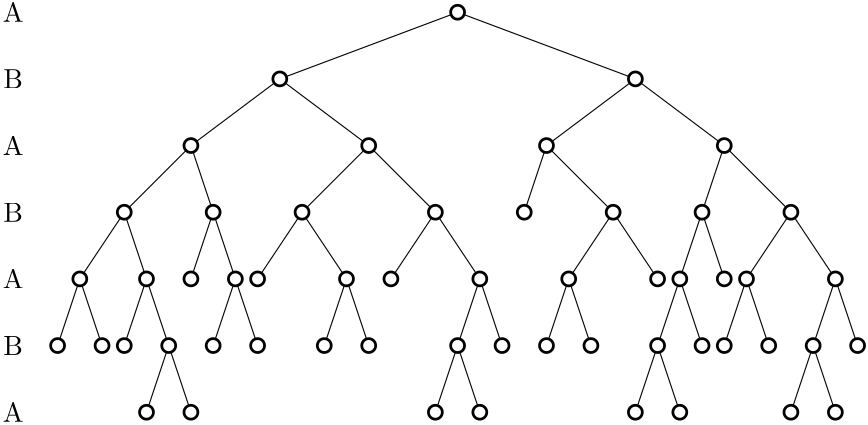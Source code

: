 <?xml version="1.0"?>
<!DOCTYPE ipe SYSTEM "ipe.dtd">
<ipe version="70005" creator="Ipe 7.1.5">
<info created="D:20140608142102" modified="D:20140608150921"/>
<ipestyle name="basic">
<symbol name="arrow/arc(spx)">
<path stroke="sym-stroke" fill="sym-stroke" pen="sym-pen">
0 0 m
-1 0.333 l
-1 -0.333 l
h
</path>
</symbol>
<symbol name="arrow/farc(spx)">
<path stroke="sym-stroke" fill="white" pen="sym-pen">
0 0 m
-1 0.333 l
-1 -0.333 l
h
</path>
</symbol>
<symbol name="mark/circle(sx)" transformations="translations">
<path fill="sym-stroke">
0.6 0 0 0.6 0 0 e
0.4 0 0 0.4 0 0 e
</path>
</symbol>
<symbol name="mark/disk(sx)" transformations="translations">
<path fill="sym-stroke">
0.6 0 0 0.6 0 0 e
</path>
</symbol>
<symbol name="mark/fdisk(sfx)" transformations="translations">
<group>
<path fill="sym-fill">
0.5 0 0 0.5 0 0 e
</path>
<path fill="sym-stroke" fillrule="eofill">
0.6 0 0 0.6 0 0 e
0.4 0 0 0.4 0 0 e
</path>
</group>
</symbol>
<symbol name="mark/box(sx)" transformations="translations">
<path fill="sym-stroke" fillrule="eofill">
-0.6 -0.6 m
0.6 -0.6 l
0.6 0.6 l
-0.6 0.6 l
h
-0.4 -0.4 m
0.4 -0.4 l
0.4 0.4 l
-0.4 0.4 l
h
</path>
</symbol>
<symbol name="mark/square(sx)" transformations="translations">
<path fill="sym-stroke">
-0.6 -0.6 m
0.6 -0.6 l
0.6 0.6 l
-0.6 0.6 l
h
</path>
</symbol>
<symbol name="mark/fsquare(sfx)" transformations="translations">
<group>
<path fill="sym-fill">
-0.5 -0.5 m
0.5 -0.5 l
0.5 0.5 l
-0.5 0.5 l
h
</path>
<path fill="sym-stroke" fillrule="eofill">
-0.6 -0.6 m
0.6 -0.6 l
0.6 0.6 l
-0.6 0.6 l
h
-0.4 -0.4 m
0.4 -0.4 l
0.4 0.4 l
-0.4 0.4 l
h
</path>
</group>
</symbol>
<symbol name="mark/cross(sx)" transformations="translations">
<group>
<path fill="sym-stroke">
-0.43 -0.57 m
0.57 0.43 l
0.43 0.57 l
-0.57 -0.43 l
h
</path>
<path fill="sym-stroke">
-0.43 0.57 m
0.57 -0.43 l
0.43 -0.57 l
-0.57 0.43 l
h
</path>
</group>
</symbol>
<symbol name="arrow/fnormal(spx)">
<path stroke="sym-stroke" fill="white" pen="sym-pen">
0 0 m
-1 0.333 l
-1 -0.333 l
h
</path>
</symbol>
<symbol name="arrow/pointed(spx)">
<path stroke="sym-stroke" fill="sym-stroke" pen="sym-pen">
0 0 m
-1 0.333 l
-0.8 0 l
-1 -0.333 l
h
</path>
</symbol>
<symbol name="arrow/fpointed(spx)">
<path stroke="sym-stroke" fill="white" pen="sym-pen">
0 0 m
-1 0.333 l
-0.8 0 l
-1 -0.333 l
h
</path>
</symbol>
<symbol name="arrow/linear(spx)">
<path stroke="sym-stroke" pen="sym-pen">
-1 0.333 m
0 0 l
-1 -0.333 l
</path>
</symbol>
<symbol name="arrow/fdouble(spx)">
<path stroke="sym-stroke" fill="white" pen="sym-pen">
0 0 m
-1 0.333 l
-1 -0.333 l
h
-1 0 m
-2 0.333 l
-2 -0.333 l
h
</path>
</symbol>
<symbol name="arrow/double(spx)">
<path stroke="sym-stroke" fill="sym-stroke" pen="sym-pen">
0 0 m
-1 0.333 l
-1 -0.333 l
h
-1 0 m
-2 0.333 l
-2 -0.333 l
h
</path>
</symbol>
<pen name="heavier" value="0.8"/>
<pen name="fat" value="1.2"/>
<pen name="ultrafat" value="2"/>
<symbolsize name="large" value="5"/>
<symbolsize name="small" value="2"/>
<symbolsize name="tiny" value="1.1"/>
<arrowsize name="large" value="10"/>
<arrowsize name="small" value="5"/>
<arrowsize name="tiny" value="3"/>
<color name="red" value="1 0 0"/>
<color name="green" value="0 1 0"/>
<color name="blue" value="0 0 1"/>
<color name="yellow" value="1 1 0"/>
<color name="orange" value="1 0.647 0"/>
<color name="gold" value="1 0.843 0"/>
<color name="purple" value="0.627 0.125 0.941"/>
<color name="gray" value="0.745"/>
<color name="brown" value="0.647 0.165 0.165"/>
<color name="navy" value="0 0 0.502"/>
<color name="pink" value="1 0.753 0.796"/>
<color name="seagreen" value="0.18 0.545 0.341"/>
<color name="turquoise" value="0.251 0.878 0.816"/>
<color name="violet" value="0.933 0.51 0.933"/>
<color name="darkblue" value="0 0 0.545"/>
<color name="darkcyan" value="0 0.545 0.545"/>
<color name="darkgray" value="0.663"/>
<color name="darkgreen" value="0 0.392 0"/>
<color name="darkmagenta" value="0.545 0 0.545"/>
<color name="darkorange" value="1 0.549 0"/>
<color name="darkred" value="0.545 0 0"/>
<color name="lightblue" value="0.678 0.847 0.902"/>
<color name="lightcyan" value="0.878 1 1"/>
<color name="lightgray" value="0.827"/>
<color name="lightgreen" value="0.565 0.933 0.565"/>
<color name="lightyellow" value="1 1 0.878"/>
<dashstyle name="dashed" value="[4] 0"/>
<dashstyle name="dotted" value="[1 3] 0"/>
<dashstyle name="dash dotted" value="[4 2 1 2] 0"/>
<dashstyle name="dash dot dotted" value="[4 2 1 2 1 2] 0"/>
<textsize name="large" value="\large"/>
<textsize name="Large" value="\Large"/>
<textsize name="LARGE" value="\LARGE"/>
<textsize name="huge" value="\huge"/>
<textsize name="Huge" value="\Huge"/>
<textsize name="small" value="\small"/>
<textsize name="footnote" value="\footnotesize"/>
<textsize name="tiny" value="\tiny"/>
<textstyle name="center" begin="\begin{center}" end="\end{center}"/>
<textstyle name="itemize" begin="\begin{itemize}" end="\end{itemize}"/>
<textstyle name="item" begin="\begin{itemize}\item{}" end="\end{itemize}"/>
<gridsize name="4 pts" value="4"/>
<gridsize name="8 pts (~3 mm)" value="8"/>
<gridsize name="16 pts (~6 mm)" value="16"/>
<gridsize name="32 pts (~12 mm)" value="32"/>
<gridsize name="10 pts (~3.5 mm)" value="10"/>
<gridsize name="20 pts (~7 mm)" value="20"/>
<gridsize name="14 pts (~5 mm)" value="14"/>
<gridsize name="28 pts (~10 mm)" value="28"/>
<gridsize name="56 pts (~20 mm)" value="56"/>
<anglesize name="90 deg" value="90"/>
<anglesize name="60 deg" value="60"/>
<anglesize name="45 deg" value="45"/>
<anglesize name="30 deg" value="30"/>
<anglesize name="22.5 deg" value="22.5"/>
<tiling name="falling" angle="-60" step="4" width="1"/>
<tiling name="rising" angle="30" step="4" width="1"/>
</ipestyle>
<page>
<layer name="alpha"/>
<view layers="alpha" active="alpha"/>
<group layer="alpha">
<path stroke="black">
256 768 m
192 744 l
</path>
<path stroke="black">
256 768 m
320 744 l
</path>
<path stroke="black">
192 744 m
160 720 l
</path>
<path stroke="black">
192 744 m
224 720 l
</path>
<path stroke="black">
320 744 m
288 720 l
</path>
<path stroke="black">
320 744 m
352 720 l
</path>
<path stroke="black">
160 720 m
136 696 l
</path>
<path stroke="black">
224 720 m
200 696 l
</path>
<path stroke="black">
224 720 m
248 696 l
</path>
<path stroke="black">
288 720 m
312 696 l
</path>
<path stroke="black">
352 720 m
376 696 l
</path>
<path stroke="black">
136 696 m
120 672 l
</path>
<path stroke="black">
136 696 m
144 672 l
</path>
<path stroke="black">
200 696 m
184 672 l
</path>
<path stroke="black">
200 696 m
216 672 l
</path>
<path stroke="black">
248 696 m
232 672 l
</path>
<path stroke="black">
248 696 m
264 672 l
</path>
<path stroke="black">
312 696 m
296 672 l
</path>
<path stroke="black">
312 696 m
328 672 l
</path>
<path stroke="black">
376 696 m
360 672 l
</path>
<path stroke="black">
376 696 m
392 672 l
</path>
<path stroke="black">
352 720 m
344 696 l
</path>
<path stroke="black">
344 696 m
336 672 l
</path>
<path stroke="black">
344 696 m
352 672 l
</path>
<path stroke="black">
288 720 m
280 696 l
</path>
<path stroke="black">
160 720 m
168 696 l
</path>
<path stroke="black">
168 696 m
160 672 l
</path>
<path stroke="black">
168 696 m
176 672 l
176 672 l
</path>
<path stroke="black">
120 672 m
112 648 l
112 648 l
</path>
<path stroke="black">
120 672 m
128 648 l
</path>
<path stroke="black">
144 672 m
136 648 l
</path>
<path stroke="black">
144 672 m
152 648 l
</path>
<path stroke="black">
176 672 m
168 648 l
</path>
<path stroke="black">
176 672 m
184 648 l
</path>
<path stroke="black">
216 672 m
208 648 l
</path>
<path stroke="black">
216 672 m
224 648 l
</path>
<path stroke="black">
264 672 m
256 648 l
</path>
<path stroke="black">
264 672 m
272 648 l
</path>
<path stroke="black">
296 672 m
288 648 l
</path>
<path stroke="black">
296 672 m
304 648 l
</path>
<path stroke="black">
336 672 m
328 648 l
</path>
<path stroke="black">
336 672 m
344 648 l
</path>
<path stroke="black">
360 672 m
352 648 l
</path>
<path stroke="black">
360 672 m
368 648 l
</path>
<path stroke="black">
392 672 m
384 648 l
</path>
<path stroke="black">
392 672 m
400 648 l
</path>
<path stroke="black">
384 648 m
376 624 l
</path>
<path stroke="black">
384 648 m
392 624 l
</path>
<path stroke="black">
328 648 m
320 624 l
</path>
<path stroke="black">
328 648 m
336 624 l
</path>
<path stroke="black">
256 648 m
248 624 l
</path>
<path stroke="black">
256 648 m
264 624 l
</path>
<path stroke="black">
152 648 m
144 624 l
</path>
<path stroke="black">
152 648 m
160 624 l
</path>
</group>
<use name="mark/fdisk(sfx)" pos="256 768" size="large" stroke="black" fill="white"/>
<use name="mark/fdisk(sfx)" pos="192 744" size="large" stroke="black" fill="white"/>
<use name="mark/fdisk(sfx)" pos="320 744" size="large" stroke="black" fill="white"/>
<use name="mark/fdisk(sfx)" pos="160 720" size="large" stroke="black" fill="white"/>
<use name="mark/fdisk(sfx)" pos="224 720" size="large" stroke="black" fill="white"/>
<use name="mark/fdisk(sfx)" pos="288 720" size="large" stroke="black" fill="white"/>
<use name="mark/fdisk(sfx)" pos="352 720" size="large" stroke="black" fill="white"/>
<use name="mark/fdisk(sfx)" pos="136 696" size="large" stroke="black" fill="white"/>
<use name="mark/fdisk(sfx)" pos="168 696" size="large" stroke="black" fill="white"/>
<use name="mark/fdisk(sfx)" pos="200 696" size="large" stroke="black" fill="white"/>
<use name="mark/fdisk(sfx)" pos="248 696" size="large" stroke="black" fill="white"/>
<use name="mark/fdisk(sfx)" pos="280 696" size="large" stroke="black" fill="white"/>
<use name="mark/fdisk(sfx)" pos="344 696" size="large" stroke="black" fill="white"/>
<use name="mark/fdisk(sfx)" pos="376 696" size="large" stroke="black" fill="white"/>
<use name="mark/fdisk(sfx)" pos="392 672" size="large" stroke="black" fill="white"/>
<use name="mark/fdisk(sfx)" pos="360 672" size="large" stroke="black" fill="white"/>
<use name="mark/fdisk(sfx)" pos="352 672" size="large" stroke="black" fill="white"/>
<use name="mark/fdisk(sfx)" pos="336 672" size="large" stroke="black" fill="white"/>
<use name="mark/fdisk(sfx)" pos="328 672" size="large" stroke="black" fill="white"/>
<use name="mark/fdisk(sfx)" pos="296 672" size="large" stroke="black" fill="white"/>
<use name="mark/fdisk(sfx)" pos="264 672" size="large" stroke="black" fill="white"/>
<use name="mark/fdisk(sfx)" pos="216 672" size="large" stroke="black" fill="white"/>
<use name="mark/fdisk(sfx)" pos="232 672" size="large" stroke="black" fill="white"/>
<use name="mark/fdisk(sfx)" pos="184 672" size="large" stroke="black" fill="white"/>
<use name="mark/fdisk(sfx)" pos="176 672" size="large" stroke="black" fill="white"/>
<use name="mark/fdisk(sfx)" pos="160 672" size="large" stroke="black" fill="white"/>
<use name="mark/fdisk(sfx)" pos="144 672" size="large" stroke="black" fill="white"/>
<use name="mark/fdisk(sfx)" pos="120 672" size="large" stroke="black" fill="white"/>
<text matrix="1 0 0 1 0 24" transformations="translations" pos="96 744" stroke="black" type="label" halign="center" valign="center">A</text>
<text matrix="1 0 0 1 0 24" transformations="translations" pos="96 720" stroke="black" type="label" halign="center" valign="center">B</text>
<text matrix="1 0 0 1 0 24" transformations="translations" pos="96 696" stroke="black" type="label" halign="center" valign="center">A</text>
<text matrix="1 0 0 1 0 24" transformations="translations" pos="96 672" stroke="black" type="label" halign="center" valign="center">B</text>
<use name="mark/fdisk(sfx)" pos="112 648" size="large" stroke="black" fill="white"/>
<use name="mark/fdisk(sfx)" pos="128 648" size="large" stroke="black" fill="white"/>
<use name="mark/fdisk(sfx)" pos="136 648" size="large" stroke="black" fill="white"/>
<use name="mark/fdisk(sfx)" pos="152 648" size="large" stroke="black" fill="white"/>
<use name="mark/fdisk(sfx)" pos="168 648" size="large" stroke="black" fill="white"/>
<use name="mark/fdisk(sfx)" pos="184 648" size="large" stroke="black" fill="white"/>
<use name="mark/fdisk(sfx)" pos="208 648" size="large" stroke="black" fill="white"/>
<use name="mark/fdisk(sfx)" pos="224 648" size="large" stroke="black" fill="white"/>
<use name="mark/fdisk(sfx)" pos="256 648" size="large" stroke="black" fill="white"/>
<use name="mark/fdisk(sfx)" pos="272 648" size="large" stroke="black" fill="white"/>
<use name="mark/fdisk(sfx)" pos="288 648" size="large" stroke="black" fill="white"/>
<use name="mark/fdisk(sfx)" pos="304 648" size="large" stroke="black" fill="white"/>
<use name="mark/fdisk(sfx)" pos="328 648" size="large" stroke="black" fill="white"/>
<use name="mark/fdisk(sfx)" pos="344 648" size="large" stroke="black" fill="white"/>
<use name="mark/fdisk(sfx)" pos="352 648" size="large" stroke="black" fill="white"/>
<use name="mark/fdisk(sfx)" pos="368 648" size="large" stroke="black" fill="white"/>
<use name="mark/fdisk(sfx)" pos="384 648" size="large" stroke="black" fill="white"/>
<use name="mark/fdisk(sfx)" pos="400 648" size="large" stroke="black" fill="white"/>
<use name="mark/fdisk(sfx)" pos="392 624" size="large" stroke="black" fill="white"/>
<use name="mark/fdisk(sfx)" pos="376 624" size="large" stroke="black" fill="white"/>
<use name="mark/fdisk(sfx)" pos="336 624" size="large" stroke="black" fill="white"/>
<use name="mark/fdisk(sfx)" pos="320 624" size="large" stroke="black" fill="white"/>
<use name="mark/fdisk(sfx)" pos="264 624" size="large" stroke="black" fill="white"/>
<use name="mark/fdisk(sfx)" pos="248 624" size="large" stroke="black" fill="white"/>
<use name="mark/fdisk(sfx)" pos="160 624" size="large" stroke="black" fill="white"/>
<use name="mark/fdisk(sfx)" pos="144 624" size="large" stroke="black" fill="white"/>
<text matrix="1 0 0 1 0 24" transformations="translations" pos="96 648" stroke="black" type="label" halign="center" valign="center">A</text>
<text matrix="1 0 0 1 0 24" transformations="translations" pos="96 624" stroke="black" type="label" halign="center" valign="center">B</text>
<use name="mark/fdisk(sfx)" pos="312 696" size="large" stroke="black" fill="white"/>
<text matrix="1 0 0 1 0 -120" transformations="translations" pos="96 744" stroke="black" type="label" halign="center" valign="center">A</text>
</page>
</ipe>
